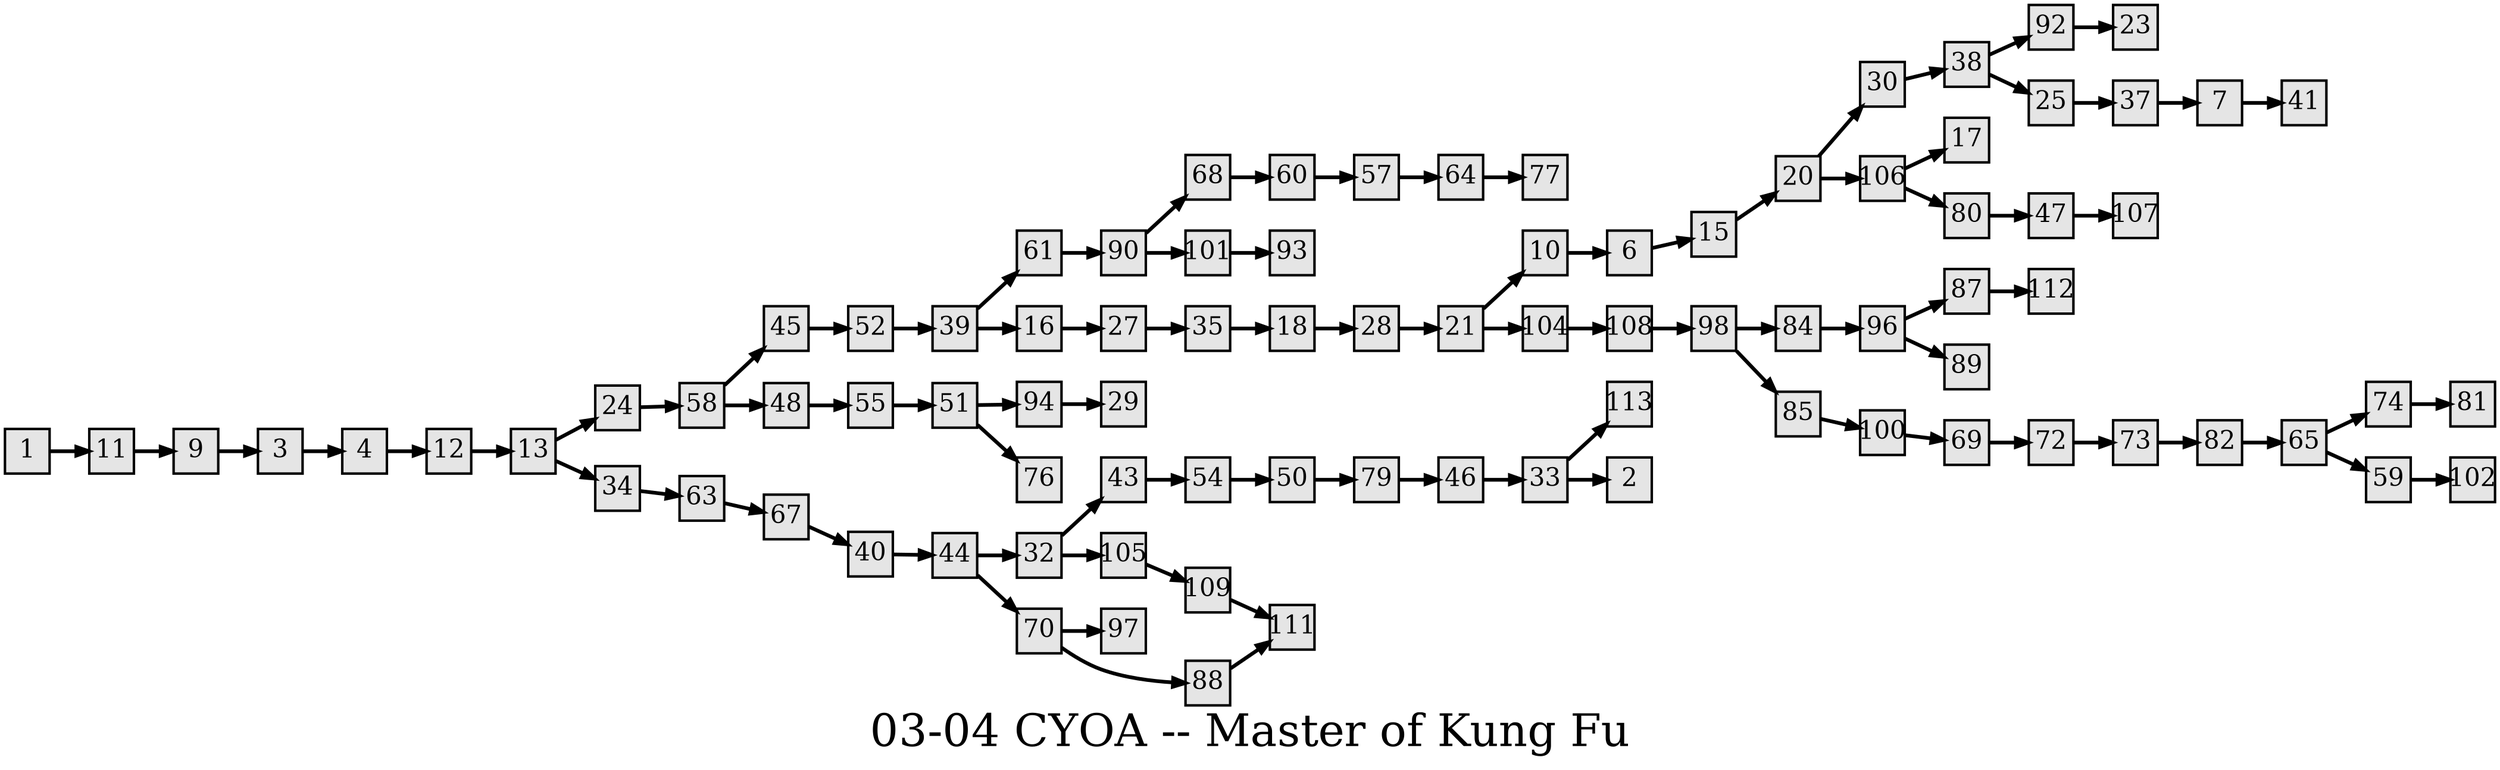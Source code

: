 digraph g{
  graph [ label="03-04 CYOA -- Master of Kung Fu" rankdir=LR, ordering=out, fontsize=36, nodesep="0.35", ranksep="0.45"];
  node  [shape=rect, penwidth=2, fontsize=20, style=filled, fillcolor=grey90, margin="0,0", labelfloat=true, regular=true, fixedsize=true];
  edge  [labelfloat=true, penwidth=3, fontsize=12];

  1 -> 11;
  3 -> 4;
  4 -> 12;
  6 -> 15;
  7 -> 41;
  9 -> 3;
  10 -> 6;
  11 -> 9;
  12 -> 13;
  13 -> 24;
  13 -> 34;
  15 -> 20;
  16 -> 27;
  18 -> 28;
  20 -> 30;
  20 -> 106;
  21 -> 10;
  21 -> 104;
  24 -> 58;
  25 -> 37;
  27 -> 35;
  28 -> 21;
  30 -> 38;
  32 -> 43;
  32 -> 105;
  33 -> 113;
  33 -> 2;
  34 -> 63;
  35 -> 18;
  37 -> 7;
  38 -> 92;
  38 -> 25;
  39 -> 61;
  39 -> 16;
  40 -> 44;
  43 -> 54;
  44 -> 32;
  44 -> 70;
  45 -> 52;
  46 -> 33;
  47 -> 107;
  48 -> 55;
  50 -> 79;
  51 -> 94;
  51 -> 76;
  52 -> 39;
  54 -> 50;
  55 -> 51;
  57 -> 64;
  58 -> 45;
  58 -> 48;
  59 -> 102;
  60 -> 57;
  61 -> 90;
  63 -> 67;
  64 -> 77;
  65 -> 74;
  65 -> 59;
  67 -> 40;
  68 -> 60;
  69 -> 72;
  70 -> 97;
  70 -> 88;
  72 -> 73;
  73 -> 82;
  74 -> 81;
  79 -> 46;
  80 -> 47;
  82 -> 65;
  84 -> 96;
  85 -> 100;
  87 -> 112;
  88 -> 111;
  90 -> 68;
  90 -> 101;
  92 -> 23;
  94 -> 29;
  96 -> 87;
  96 -> 89;
  98 -> 84;
  98 -> 85;
  100 -> 69;
  101 -> 93;
  104 -> 108;
  105 -> 109;
  106 -> 17;
  106 -> 80;
  108 -> 98;
  109 -> 111;

}

